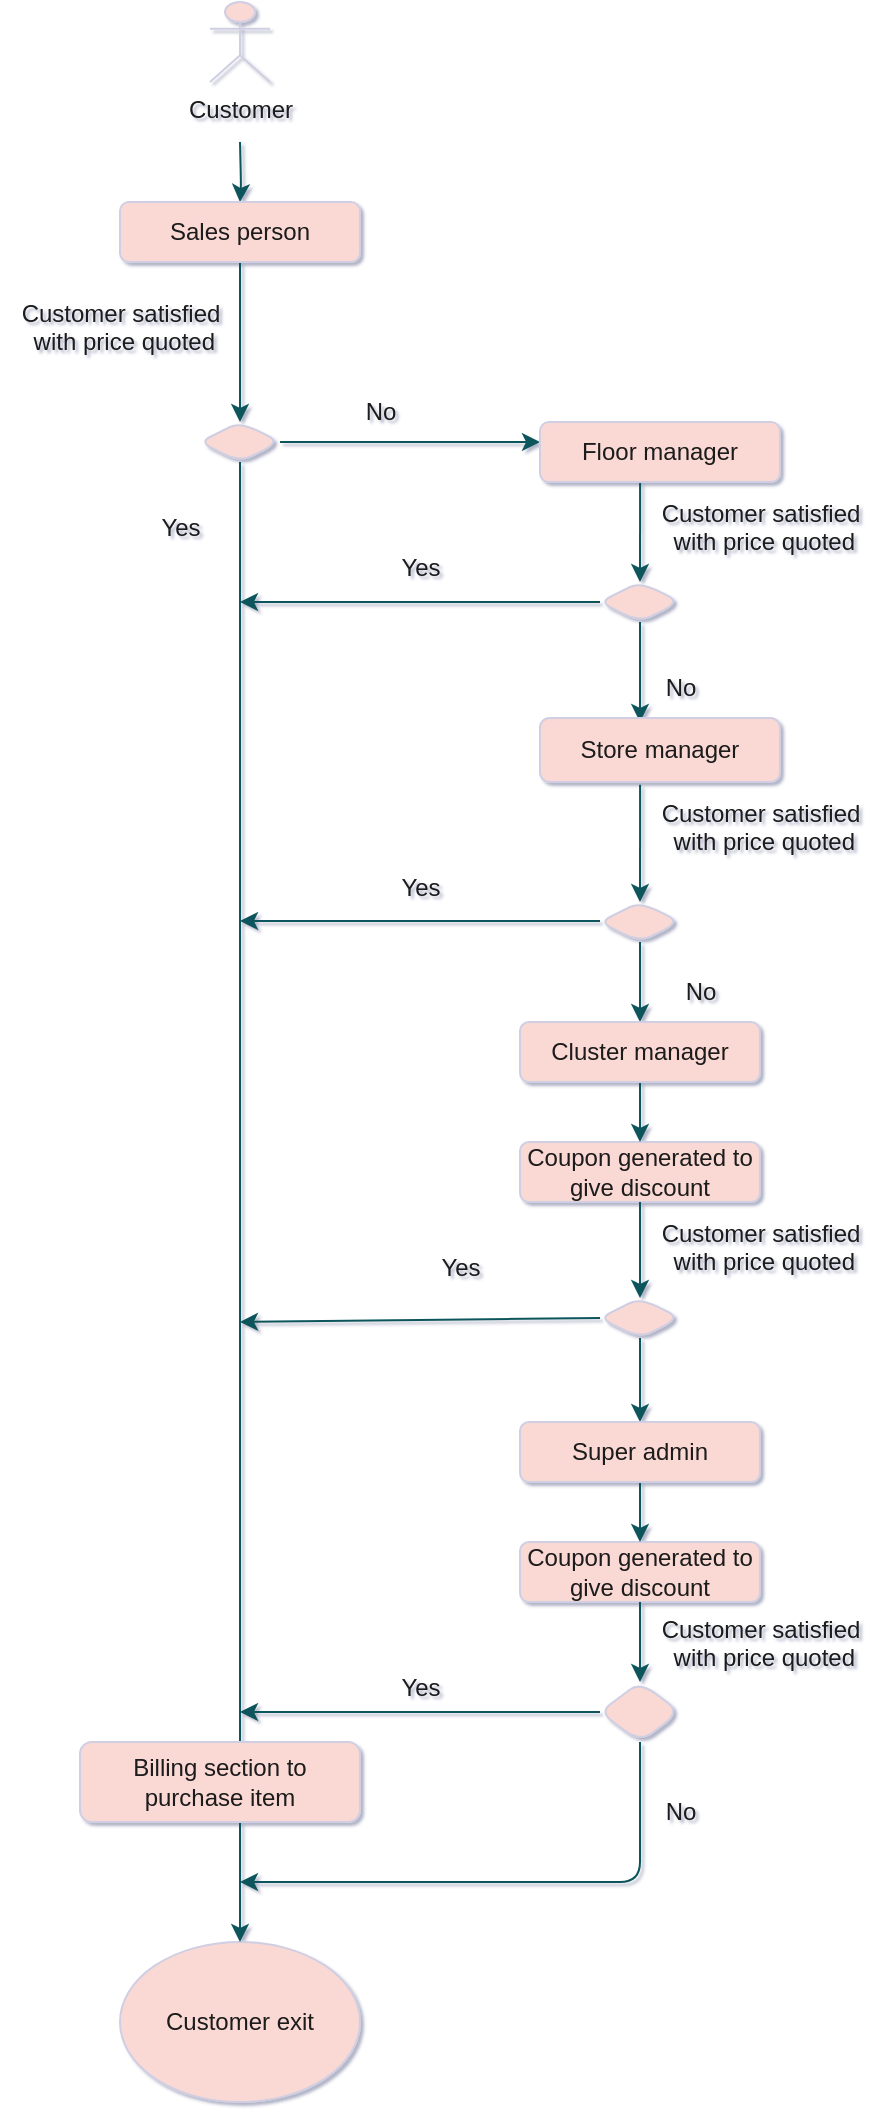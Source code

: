 <mxfile version="24.8.3">
  <diagram name="Page-1" id="XpcJKdMn18YEvZVLzPlW">
    <mxGraphModel dx="794" dy="420" grid="1" gridSize="10" guides="1" tooltips="1" connect="1" arrows="1" fold="1" page="1" pageScale="1" pageWidth="850" pageHeight="1100" background="#ffffff" math="0" shadow="1">
      <root>
        <mxCell id="0" />
        <mxCell id="1" parent="0" />
        <mxCell id="W4ItHxPQ94vcKU1DanOP-7" value="Customer exit" style="ellipse;whiteSpace=wrap;html=1;labelBackgroundColor=none;fillColor=#FAD9D5;strokeColor=#D0CEE2;fontColor=#1A1A1A;rounded=1;" vertex="1" parent="1">
          <mxGeometry x="240" y="1020" width="120" height="80" as="geometry" />
        </mxCell>
        <mxCell id="W4ItHxPQ94vcKU1DanOP-8" value="" style="rhombus;whiteSpace=wrap;html=1;labelBackgroundColor=none;fillColor=#FAD9D5;strokeColor=#D0CEE2;fontColor=#1A1A1A;rounded=1;" vertex="1" parent="1">
          <mxGeometry x="280" y="260" width="40" height="20" as="geometry" />
        </mxCell>
        <mxCell id="W4ItHxPQ94vcKU1DanOP-9" value="Customer" style="shape=umlActor;verticalLabelPosition=bottom;verticalAlign=top;html=1;outlineConnect=0;labelBackgroundColor=none;fillColor=#FAD9D5;strokeColor=#D0CEE2;fontColor=#1A1A1A;rounded=1;" vertex="1" parent="1">
          <mxGeometry x="285" y="50" width="30" height="40" as="geometry" />
        </mxCell>
        <mxCell id="W4ItHxPQ94vcKU1DanOP-14" value="" style="endArrow=classic;html=1;rounded=1;exitX=0.5;exitY=1;exitDx=0;exitDy=0;labelBackgroundColor=none;strokeColor=#09555B;fontColor=default;" edge="1" parent="1" target="W4ItHxPQ94vcKU1DanOP-8">
          <mxGeometry width="50" height="50" relative="1" as="geometry">
            <mxPoint x="300" y="180" as="sourcePoint" />
            <mxPoint x="350" y="170" as="targetPoint" />
          </mxGeometry>
        </mxCell>
        <mxCell id="W4ItHxPQ94vcKU1DanOP-15" value="" style="endArrow=classic;html=1;rounded=1;exitX=0.5;exitY=1;exitDx=0;exitDy=0;labelBackgroundColor=none;strokeColor=#09555B;fontColor=default;" edge="1" parent="1" source="W4ItHxPQ94vcKU1DanOP-8">
          <mxGeometry width="50" height="50" relative="1" as="geometry">
            <mxPoint x="306.72" y="280" as="sourcePoint" />
            <mxPoint x="300" y="1020" as="targetPoint" />
          </mxGeometry>
        </mxCell>
        <mxCell id="W4ItHxPQ94vcKU1DanOP-16" value="Yes" style="text;html=1;align=center;verticalAlign=middle;resizable=0;points=[];autosize=1;strokeColor=none;fillColor=none;labelBackgroundColor=none;fontColor=#1A1A1A;rounded=1;" vertex="1" parent="1">
          <mxGeometry x="250" y="298" width="40" height="30" as="geometry" />
        </mxCell>
        <mxCell id="W4ItHxPQ94vcKU1DanOP-17" value="" style="endArrow=classic;html=1;rounded=1;entryX=0;entryY=0.5;entryDx=0;entryDy=0;exitX=1;exitY=0.5;exitDx=0;exitDy=0;labelBackgroundColor=none;strokeColor=#09555B;fontColor=default;" edge="1" parent="1" source="W4ItHxPQ94vcKU1DanOP-8">
          <mxGeometry width="50" height="50" relative="1" as="geometry">
            <mxPoint x="380" y="250" as="sourcePoint" />
            <mxPoint x="450" y="270" as="targetPoint" />
          </mxGeometry>
        </mxCell>
        <mxCell id="W4ItHxPQ94vcKU1DanOP-18" value="No" style="text;html=1;align=center;verticalAlign=middle;resizable=0;points=[];autosize=1;strokeColor=none;fillColor=none;labelBackgroundColor=none;fontColor=#1A1A1A;rounded=1;" vertex="1" parent="1">
          <mxGeometry x="350" y="240" width="40" height="30" as="geometry" />
        </mxCell>
        <mxCell id="W4ItHxPQ94vcKU1DanOP-24" value="Customer satisfied&lt;div&gt;&amp;nbsp;with price quoted&lt;div&gt;&lt;br&gt;&lt;/div&gt;&lt;/div&gt;" style="text;html=1;align=center;verticalAlign=middle;resizable=0;points=[];autosize=1;strokeColor=none;fillColor=none;labelBackgroundColor=none;fontColor=#1A1A1A;rounded=1;" vertex="1" parent="1">
          <mxGeometry x="180" y="190" width="120" height="60" as="geometry" />
        </mxCell>
        <mxCell id="W4ItHxPQ94vcKU1DanOP-25" value="" style="rhombus;whiteSpace=wrap;html=1;labelBackgroundColor=none;fillColor=#FAD9D5;strokeColor=#D0CEE2;fontColor=#1A1A1A;rounded=1;" vertex="1" parent="1">
          <mxGeometry x="480" y="340" width="40" height="20" as="geometry" />
        </mxCell>
        <mxCell id="W4ItHxPQ94vcKU1DanOP-26" value="" style="endArrow=classic;html=1;rounded=1;exitX=0.417;exitY=1.078;exitDx=0;exitDy=0;exitPerimeter=0;entryX=0.5;entryY=0;entryDx=0;entryDy=0;labelBackgroundColor=none;strokeColor=#09555B;fontColor=default;" edge="1" parent="1" target="W4ItHxPQ94vcKU1DanOP-25">
          <mxGeometry width="50" height="50" relative="1" as="geometry">
            <mxPoint x="500.04" y="287.34" as="sourcePoint" />
            <mxPoint x="430" y="320" as="targetPoint" />
          </mxGeometry>
        </mxCell>
        <mxCell id="W4ItHxPQ94vcKU1DanOP-29" value="Customer satisfied&lt;div&gt;&amp;nbsp;with price quoted&lt;div&gt;&lt;br&gt;&lt;/div&gt;&lt;/div&gt;" style="text;html=1;align=center;verticalAlign=middle;resizable=0;points=[];autosize=1;strokeColor=none;fillColor=none;labelBackgroundColor=none;fontColor=#1A1A1A;rounded=1;" vertex="1" parent="1">
          <mxGeometry x="500" y="290" width="120" height="60" as="geometry" />
        </mxCell>
        <mxCell id="W4ItHxPQ94vcKU1DanOP-30" value="" style="endArrow=classic;html=1;rounded=1;exitX=0;exitY=0.5;exitDx=0;exitDy=0;labelBackgroundColor=none;strokeColor=#09555B;fontColor=default;" edge="1" parent="1" source="W4ItHxPQ94vcKU1DanOP-25">
          <mxGeometry width="50" height="50" relative="1" as="geometry">
            <mxPoint x="380" y="490" as="sourcePoint" />
            <mxPoint x="300" y="350" as="targetPoint" />
          </mxGeometry>
        </mxCell>
        <mxCell id="W4ItHxPQ94vcKU1DanOP-31" value="Yes" style="text;html=1;align=center;verticalAlign=middle;resizable=0;points=[];autosize=1;strokeColor=none;fillColor=none;labelBackgroundColor=none;fontColor=#1A1A1A;rounded=1;" vertex="1" parent="1">
          <mxGeometry x="370" y="318" width="40" height="30" as="geometry" />
        </mxCell>
        <mxCell id="W4ItHxPQ94vcKU1DanOP-32" value="" style="endArrow=classic;html=1;rounded=1;exitX=0.5;exitY=1;exitDx=0;exitDy=0;exitPerimeter=0;labelBackgroundColor=none;strokeColor=#09555B;fontColor=default;" edge="1" parent="1" source="W4ItHxPQ94vcKU1DanOP-25">
          <mxGeometry width="50" height="50" relative="1" as="geometry">
            <mxPoint x="500" y="370" as="sourcePoint" />
            <mxPoint x="500" y="410" as="targetPoint" />
          </mxGeometry>
        </mxCell>
        <mxCell id="W4ItHxPQ94vcKU1DanOP-33" value="No" style="text;html=1;align=center;verticalAlign=middle;resizable=0;points=[];autosize=1;strokeColor=none;fillColor=none;labelBackgroundColor=none;fontColor=#1A1A1A;rounded=1;" vertex="1" parent="1">
          <mxGeometry x="500" y="378" width="40" height="30" as="geometry" />
        </mxCell>
        <mxCell id="W4ItHxPQ94vcKU1DanOP-34" value="" style="rhombus;whiteSpace=wrap;html=1;labelBackgroundColor=none;fillColor=#FAD9D5;strokeColor=#D0CEE2;fontColor=#1A1A1A;rounded=1;" vertex="1" parent="1">
          <mxGeometry x="480" y="500" width="40" height="20" as="geometry" />
        </mxCell>
        <mxCell id="W4ItHxPQ94vcKU1DanOP-35" value="" style="endArrow=classic;html=1;rounded=1;exitX=0.417;exitY=1.042;exitDx=0;exitDy=0;exitPerimeter=0;entryX=0.5;entryY=0;entryDx=0;entryDy=0;labelBackgroundColor=none;strokeColor=#09555B;fontColor=default;" edge="1" parent="1" source="W4ItHxPQ94vcKU1DanOP-65" target="W4ItHxPQ94vcKU1DanOP-34">
          <mxGeometry width="50" height="50" relative="1" as="geometry">
            <mxPoint x="501.96" y="443.328" as="sourcePoint" />
            <mxPoint x="480" y="430" as="targetPoint" />
          </mxGeometry>
        </mxCell>
        <mxCell id="W4ItHxPQ94vcKU1DanOP-36" value="Customer satisfied&lt;div&gt;&amp;nbsp;with price quoted&lt;div&gt;&lt;br&gt;&lt;/div&gt;&lt;/div&gt;" style="text;html=1;align=center;verticalAlign=middle;resizable=0;points=[];autosize=1;strokeColor=none;fillColor=none;labelBackgroundColor=none;fontColor=#1A1A1A;rounded=1;" vertex="1" parent="1">
          <mxGeometry x="500" y="440" width="120" height="60" as="geometry" />
        </mxCell>
        <mxCell id="W4ItHxPQ94vcKU1DanOP-37" value="" style="endArrow=classic;html=1;rounded=1;exitX=0;exitY=0.5;exitDx=0;exitDy=0;labelBackgroundColor=none;strokeColor=#09555B;fontColor=default;" edge="1" parent="1">
          <mxGeometry width="50" height="50" relative="1" as="geometry">
            <mxPoint x="480" y="509.5" as="sourcePoint" />
            <mxPoint x="300" y="509.5" as="targetPoint" />
          </mxGeometry>
        </mxCell>
        <mxCell id="W4ItHxPQ94vcKU1DanOP-38" value="Yes" style="text;html=1;align=center;verticalAlign=middle;resizable=0;points=[];autosize=1;strokeColor=none;fillColor=none;labelBackgroundColor=none;fontColor=#1A1A1A;rounded=1;" vertex="1" parent="1">
          <mxGeometry x="370" y="478" width="40" height="30" as="geometry" />
        </mxCell>
        <mxCell id="W4ItHxPQ94vcKU1DanOP-40" value="" style="endArrow=classic;html=1;rounded=1;entryX=0.5;entryY=0;entryDx=0;entryDy=0;labelBackgroundColor=none;strokeColor=#09555B;fontColor=default;" edge="1" parent="1" target="W4ItHxPQ94vcKU1DanOP-66">
          <mxGeometry width="50" height="50" relative="1" as="geometry">
            <mxPoint x="500" y="520" as="sourcePoint" />
            <mxPoint x="502.68" y="563.99" as="targetPoint" />
          </mxGeometry>
        </mxCell>
        <mxCell id="W4ItHxPQ94vcKU1DanOP-41" value="No" style="text;html=1;align=center;verticalAlign=middle;resizable=0;points=[];autosize=1;strokeColor=none;fillColor=none;labelBackgroundColor=none;fontColor=#1A1A1A;rounded=1;" vertex="1" parent="1">
          <mxGeometry x="510" y="530" width="40" height="30" as="geometry" />
        </mxCell>
        <mxCell id="W4ItHxPQ94vcKU1DanOP-43" value="Coupon generated to give discount" style="rounded=1;whiteSpace=wrap;html=1;labelBackgroundColor=none;fillColor=#FAD9D5;strokeColor=#D0CEE2;fontColor=#1A1A1A;" vertex="1" parent="1">
          <mxGeometry x="440" y="620" width="120" height="30" as="geometry" />
        </mxCell>
        <mxCell id="W4ItHxPQ94vcKU1DanOP-44" value="" style="endArrow=classic;html=1;rounded=1;exitX=0.5;exitY=1;exitDx=0;exitDy=0;entryX=0.5;entryY=0;entryDx=0;entryDy=0;labelBackgroundColor=none;strokeColor=#09555B;fontColor=default;" edge="1" parent="1" source="W4ItHxPQ94vcKU1DanOP-66" target="W4ItHxPQ94vcKU1DanOP-43">
          <mxGeometry width="50" height="50" relative="1" as="geometry">
            <mxPoint x="510" y="590" as="sourcePoint" />
            <mxPoint x="430" y="670" as="targetPoint" />
          </mxGeometry>
        </mxCell>
        <mxCell id="W4ItHxPQ94vcKU1DanOP-45" value="" style="rhombus;whiteSpace=wrap;html=1;labelBackgroundColor=none;fillColor=#FAD9D5;strokeColor=#D0CEE2;fontColor=#1A1A1A;rounded=1;" vertex="1" parent="1">
          <mxGeometry x="480" y="698" width="40" height="20" as="geometry" />
        </mxCell>
        <mxCell id="W4ItHxPQ94vcKU1DanOP-46" value="" style="endArrow=classic;html=1;rounded=1;entryX=0.5;entryY=0;entryDx=0;entryDy=0;exitX=0.5;exitY=1;exitDx=0;exitDy=0;labelBackgroundColor=none;strokeColor=#09555B;fontColor=default;" edge="1" parent="1" source="W4ItHxPQ94vcKU1DanOP-43" target="W4ItHxPQ94vcKU1DanOP-45">
          <mxGeometry width="50" height="50" relative="1" as="geometry">
            <mxPoint x="510" y="680" as="sourcePoint" />
            <mxPoint x="560" y="630" as="targetPoint" />
          </mxGeometry>
        </mxCell>
        <mxCell id="W4ItHxPQ94vcKU1DanOP-48" value="Customer satisfied&lt;div&gt;&amp;nbsp;with price quoted&lt;div&gt;&lt;br&gt;&lt;/div&gt;&lt;/div&gt;" style="text;html=1;align=center;verticalAlign=middle;resizable=0;points=[];autosize=1;strokeColor=none;fillColor=none;labelBackgroundColor=none;fontColor=#1A1A1A;rounded=1;" vertex="1" parent="1">
          <mxGeometry x="500" y="650" width="120" height="60" as="geometry" />
        </mxCell>
        <mxCell id="W4ItHxPQ94vcKU1DanOP-49" value="" style="endArrow=classic;html=1;rounded=1;exitX=0;exitY=0.5;exitDx=0;exitDy=0;labelBackgroundColor=none;strokeColor=#09555B;fontColor=default;" edge="1" parent="1" source="W4ItHxPQ94vcKU1DanOP-45">
          <mxGeometry width="50" height="50" relative="1" as="geometry">
            <mxPoint x="380" y="730" as="sourcePoint" />
            <mxPoint x="300" y="710" as="targetPoint" />
          </mxGeometry>
        </mxCell>
        <mxCell id="W4ItHxPQ94vcKU1DanOP-50" value="Yes" style="text;html=1;align=center;verticalAlign=middle;resizable=0;points=[];autosize=1;strokeColor=none;fillColor=none;labelBackgroundColor=none;fontColor=#1A1A1A;rounded=1;" vertex="1" parent="1">
          <mxGeometry x="390" y="668" width="40" height="30" as="geometry" />
        </mxCell>
        <mxCell id="W4ItHxPQ94vcKU1DanOP-51" value="" style="endArrow=classic;html=1;rounded=1;exitX=0.5;exitY=1;exitDx=0;exitDy=0;labelBackgroundColor=none;strokeColor=#09555B;fontColor=default;" edge="1" parent="1" source="W4ItHxPQ94vcKU1DanOP-45">
          <mxGeometry width="50" height="50" relative="1" as="geometry">
            <mxPoint x="380" y="730" as="sourcePoint" />
            <mxPoint x="500" y="760" as="targetPoint" />
          </mxGeometry>
        </mxCell>
        <mxCell id="W4ItHxPQ94vcKU1DanOP-52" value="Coupon generated to give discount" style="rounded=1;whiteSpace=wrap;html=1;labelBackgroundColor=none;fillColor=#FAD9D5;strokeColor=#D0CEE2;fontColor=#1A1A1A;" vertex="1" parent="1">
          <mxGeometry x="440" y="820" width="120" height="30" as="geometry" />
        </mxCell>
        <mxCell id="W4ItHxPQ94vcKU1DanOP-53" value="Customer satisfied&lt;div&gt;&amp;nbsp;with price quoted&lt;div&gt;&lt;br&gt;&lt;/div&gt;&lt;/div&gt;" style="text;html=1;align=center;verticalAlign=middle;resizable=0;points=[];autosize=1;strokeColor=none;fillColor=none;labelBackgroundColor=none;fontColor=#1A1A1A;rounded=1;" vertex="1" parent="1">
          <mxGeometry x="500" y="848" width="120" height="60" as="geometry" />
        </mxCell>
        <mxCell id="W4ItHxPQ94vcKU1DanOP-54" value="" style="rhombus;whiteSpace=wrap;html=1;labelBackgroundColor=none;fillColor=#FAD9D5;strokeColor=#D0CEE2;fontColor=#1A1A1A;rounded=1;" vertex="1" parent="1">
          <mxGeometry x="480" y="890" width="40" height="30" as="geometry" />
        </mxCell>
        <mxCell id="W4ItHxPQ94vcKU1DanOP-56" value="" style="endArrow=classic;html=1;rounded=1;exitX=0.5;exitY=1;exitDx=0;exitDy=0;labelBackgroundColor=none;strokeColor=#09555B;fontColor=default;" edge="1" parent="1" source="W4ItHxPQ94vcKU1DanOP-67">
          <mxGeometry width="50" height="50" relative="1" as="geometry">
            <mxPoint x="510" y="790" as="sourcePoint" />
            <mxPoint x="500" y="820" as="targetPoint" />
          </mxGeometry>
        </mxCell>
        <mxCell id="W4ItHxPQ94vcKU1DanOP-57" value="" style="endArrow=classic;html=1;rounded=1;exitX=0.5;exitY=1;exitDx=0;exitDy=0;entryX=0.5;entryY=0;entryDx=0;entryDy=0;labelBackgroundColor=none;strokeColor=#09555B;fontColor=default;" edge="1" parent="1" source="W4ItHxPQ94vcKU1DanOP-52" target="W4ItHxPQ94vcKU1DanOP-54">
          <mxGeometry width="50" height="50" relative="1" as="geometry">
            <mxPoint x="450" y="900" as="sourcePoint" />
            <mxPoint x="500" y="850" as="targetPoint" />
          </mxGeometry>
        </mxCell>
        <mxCell id="W4ItHxPQ94vcKU1DanOP-58" value="" style="endArrow=classic;html=1;rounded=1;exitX=0;exitY=0.5;exitDx=0;exitDy=0;labelBackgroundColor=none;strokeColor=#09555B;fontColor=default;" edge="1" parent="1" source="W4ItHxPQ94vcKU1DanOP-54">
          <mxGeometry width="50" height="50" relative="1" as="geometry">
            <mxPoint x="350" y="960" as="sourcePoint" />
            <mxPoint x="300" y="905" as="targetPoint" />
          </mxGeometry>
        </mxCell>
        <mxCell id="W4ItHxPQ94vcKU1DanOP-59" value="" style="endArrow=classic;html=1;rounded=1;exitX=0.5;exitY=1;exitDx=0;exitDy=0;labelBackgroundColor=none;strokeColor=#09555B;fontColor=default;" edge="1" parent="1" source="W4ItHxPQ94vcKU1DanOP-54">
          <mxGeometry width="50" height="50" relative="1" as="geometry">
            <mxPoint x="490" y="990" as="sourcePoint" />
            <mxPoint x="300" y="990" as="targetPoint" />
            <Array as="points">
              <mxPoint x="500" y="990" />
            </Array>
          </mxGeometry>
        </mxCell>
        <mxCell id="W4ItHxPQ94vcKU1DanOP-60" value="Yes" style="text;html=1;align=center;verticalAlign=middle;resizable=0;points=[];autosize=1;strokeColor=none;fillColor=none;labelBackgroundColor=none;fontColor=#1A1A1A;rounded=1;" vertex="1" parent="1">
          <mxGeometry x="370" y="878" width="40" height="30" as="geometry" />
        </mxCell>
        <mxCell id="W4ItHxPQ94vcKU1DanOP-61" value="No" style="text;html=1;align=center;verticalAlign=middle;resizable=0;points=[];autosize=1;strokeColor=none;fillColor=none;labelBackgroundColor=none;fontColor=#1A1A1A;rounded=1;" vertex="1" parent="1">
          <mxGeometry x="500" y="940" width="40" height="30" as="geometry" />
        </mxCell>
        <mxCell id="W4ItHxPQ94vcKU1DanOP-62" value="Billing section to purchase item" style="rounded=1;whiteSpace=wrap;html=1;labelBackgroundColor=none;fillColor=#FAD9D5;strokeColor=#D0CEE2;fontColor=#1A1A1A;" vertex="1" parent="1">
          <mxGeometry x="220" y="920" width="140" height="40" as="geometry" />
        </mxCell>
        <mxCell id="W4ItHxPQ94vcKU1DanOP-64" value="Floor manager" style="rounded=1;whiteSpace=wrap;html=1;labelBackgroundColor=none;fillColor=#FAD9D5;strokeColor=#D0CEE2;fontColor=#1A1A1A;" vertex="1" parent="1">
          <mxGeometry x="450" y="260" width="120" height="30" as="geometry" />
        </mxCell>
        <mxCell id="W4ItHxPQ94vcKU1DanOP-65" value="Store manager" style="rounded=1;whiteSpace=wrap;html=1;labelBackgroundColor=none;fillColor=#FAD9D5;strokeColor=#D0CEE2;fontColor=#1A1A1A;" vertex="1" parent="1">
          <mxGeometry x="450" y="408" width="120" height="32" as="geometry" />
        </mxCell>
        <mxCell id="W4ItHxPQ94vcKU1DanOP-66" value="Cluster manager" style="rounded=1;whiteSpace=wrap;html=1;labelBackgroundColor=none;fillColor=#FAD9D5;strokeColor=#D0CEE2;fontColor=#1A1A1A;" vertex="1" parent="1">
          <mxGeometry x="440" y="560" width="120" height="30" as="geometry" />
        </mxCell>
        <mxCell id="W4ItHxPQ94vcKU1DanOP-67" value="Super admin" style="rounded=1;whiteSpace=wrap;html=1;labelBackgroundColor=none;fillColor=#FAD9D5;strokeColor=#D0CEE2;fontColor=#1A1A1A;" vertex="1" parent="1">
          <mxGeometry x="440" y="760" width="120" height="30" as="geometry" />
        </mxCell>
        <mxCell id="W4ItHxPQ94vcKU1DanOP-68" value="" style="edgeStyle=orthogonalEdgeStyle;rounded=1;orthogonalLoop=1;jettySize=auto;html=1;labelBackgroundColor=none;strokeColor=#09555B;fontColor=default;" edge="1" parent="1" target="W4ItHxPQ94vcKU1DanOP-63">
          <mxGeometry relative="1" as="geometry">
            <mxPoint x="300" y="120" as="sourcePoint" />
            <mxPoint x="300" y="150" as="targetPoint" />
          </mxGeometry>
        </mxCell>
        <mxCell id="W4ItHxPQ94vcKU1DanOP-63" value="Sales person" style="rounded=1;whiteSpace=wrap;html=1;labelBackgroundColor=none;fillColor=#FAD9D5;strokeColor=#D0CEE2;fontColor=#1A1A1A;" vertex="1" parent="1">
          <mxGeometry x="240" y="150" width="120" height="30" as="geometry" />
        </mxCell>
        <mxCell id="W4ItHxPQ94vcKU1DanOP-73" style="edgeStyle=orthogonalEdgeStyle;rounded=1;orthogonalLoop=1;jettySize=auto;html=1;exitX=0.5;exitY=1;exitDx=0;exitDy=0;labelBackgroundColor=none;strokeColor=#09555B;fontColor=default;" edge="1" parent="1" source="W4ItHxPQ94vcKU1DanOP-52" target="W4ItHxPQ94vcKU1DanOP-52">
          <mxGeometry relative="1" as="geometry" />
        </mxCell>
      </root>
    </mxGraphModel>
  </diagram>
</mxfile>
